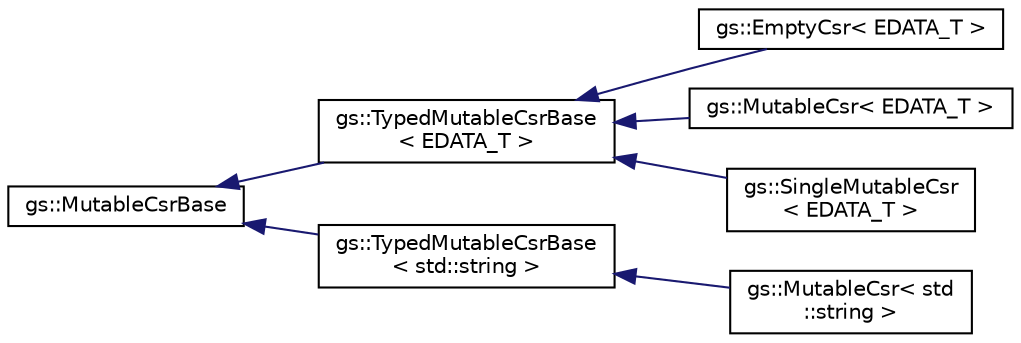 digraph "Graphical Class Hierarchy"
{
 // LATEX_PDF_SIZE
  edge [fontname="Helvetica",fontsize="10",labelfontname="Helvetica",labelfontsize="10"];
  node [fontname="Helvetica",fontsize="10",shape=record];
  rankdir="LR";
  Node0 [label="gs::MutableCsrBase",height=0.2,width=0.4,color="black", fillcolor="white", style="filled",URL="$classgs_1_1MutableCsrBase.html",tooltip=" "];
  Node0 -> Node1 [dir="back",color="midnightblue",fontsize="10",style="solid",fontname="Helvetica"];
  Node1 [label="gs::TypedMutableCsrBase\l\< EDATA_T \>",height=0.2,width=0.4,color="black", fillcolor="white", style="filled",URL="$classgs_1_1TypedMutableCsrBase.html",tooltip=" "];
  Node1 -> Node2 [dir="back",color="midnightblue",fontsize="10",style="solid",fontname="Helvetica"];
  Node2 [label="gs::EmptyCsr\< EDATA_T \>",height=0.2,width=0.4,color="black", fillcolor="white", style="filled",URL="$classgs_1_1EmptyCsr.html",tooltip=" "];
  Node1 -> Node3 [dir="back",color="midnightblue",fontsize="10",style="solid",fontname="Helvetica"];
  Node3 [label="gs::MutableCsr\< EDATA_T \>",height=0.2,width=0.4,color="black", fillcolor="white", style="filled",URL="$classgs_1_1MutableCsr.html",tooltip=" "];
  Node1 -> Node4 [dir="back",color="midnightblue",fontsize="10",style="solid",fontname="Helvetica"];
  Node4 [label="gs::SingleMutableCsr\l\< EDATA_T \>",height=0.2,width=0.4,color="black", fillcolor="white", style="filled",URL="$classgs_1_1SingleMutableCsr.html",tooltip=" "];
  Node0 -> Node5 [dir="back",color="midnightblue",fontsize="10",style="solid",fontname="Helvetica"];
  Node5 [label="gs::TypedMutableCsrBase\l\< std::string \>",height=0.2,width=0.4,color="black", fillcolor="white", style="filled",URL="$classgs_1_1TypedMutableCsrBase.html",tooltip=" "];
  Node5 -> Node6 [dir="back",color="midnightblue",fontsize="10",style="solid",fontname="Helvetica"];
  Node6 [label="gs::MutableCsr\< std\l::string \>",height=0.2,width=0.4,color="black", fillcolor="white", style="filled",URL="$classgs_1_1MutableCsr_3_01std_1_1string_01_4.html",tooltip=" "];
}
